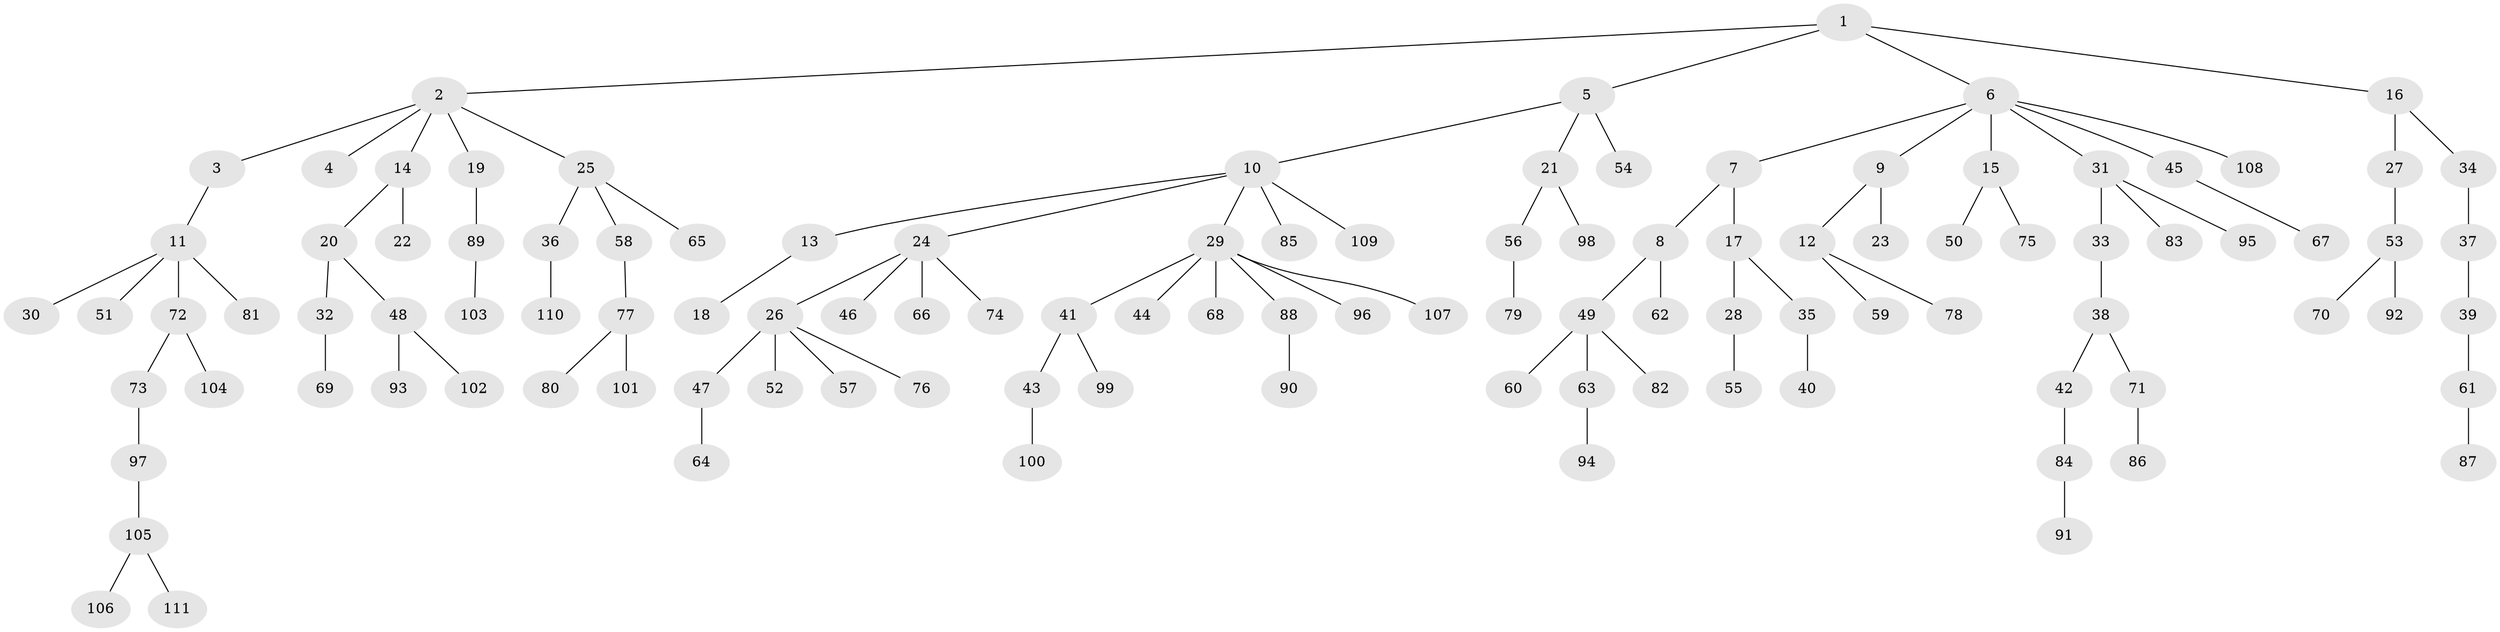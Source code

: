 // Generated by graph-tools (version 1.1) at 2025/26/03/09/25 03:26:31]
// undirected, 111 vertices, 110 edges
graph export_dot {
graph [start="1"]
  node [color=gray90,style=filled];
  1;
  2;
  3;
  4;
  5;
  6;
  7;
  8;
  9;
  10;
  11;
  12;
  13;
  14;
  15;
  16;
  17;
  18;
  19;
  20;
  21;
  22;
  23;
  24;
  25;
  26;
  27;
  28;
  29;
  30;
  31;
  32;
  33;
  34;
  35;
  36;
  37;
  38;
  39;
  40;
  41;
  42;
  43;
  44;
  45;
  46;
  47;
  48;
  49;
  50;
  51;
  52;
  53;
  54;
  55;
  56;
  57;
  58;
  59;
  60;
  61;
  62;
  63;
  64;
  65;
  66;
  67;
  68;
  69;
  70;
  71;
  72;
  73;
  74;
  75;
  76;
  77;
  78;
  79;
  80;
  81;
  82;
  83;
  84;
  85;
  86;
  87;
  88;
  89;
  90;
  91;
  92;
  93;
  94;
  95;
  96;
  97;
  98;
  99;
  100;
  101;
  102;
  103;
  104;
  105;
  106;
  107;
  108;
  109;
  110;
  111;
  1 -- 2;
  1 -- 5;
  1 -- 6;
  1 -- 16;
  2 -- 3;
  2 -- 4;
  2 -- 14;
  2 -- 19;
  2 -- 25;
  3 -- 11;
  5 -- 10;
  5 -- 21;
  5 -- 54;
  6 -- 7;
  6 -- 9;
  6 -- 15;
  6 -- 31;
  6 -- 45;
  6 -- 108;
  7 -- 8;
  7 -- 17;
  8 -- 49;
  8 -- 62;
  9 -- 12;
  9 -- 23;
  10 -- 13;
  10 -- 24;
  10 -- 29;
  10 -- 85;
  10 -- 109;
  11 -- 30;
  11 -- 51;
  11 -- 72;
  11 -- 81;
  12 -- 59;
  12 -- 78;
  13 -- 18;
  14 -- 20;
  14 -- 22;
  15 -- 50;
  15 -- 75;
  16 -- 27;
  16 -- 34;
  17 -- 28;
  17 -- 35;
  19 -- 89;
  20 -- 32;
  20 -- 48;
  21 -- 56;
  21 -- 98;
  24 -- 26;
  24 -- 46;
  24 -- 66;
  24 -- 74;
  25 -- 36;
  25 -- 58;
  25 -- 65;
  26 -- 47;
  26 -- 52;
  26 -- 57;
  26 -- 76;
  27 -- 53;
  28 -- 55;
  29 -- 41;
  29 -- 44;
  29 -- 68;
  29 -- 88;
  29 -- 96;
  29 -- 107;
  31 -- 33;
  31 -- 83;
  31 -- 95;
  32 -- 69;
  33 -- 38;
  34 -- 37;
  35 -- 40;
  36 -- 110;
  37 -- 39;
  38 -- 42;
  38 -- 71;
  39 -- 61;
  41 -- 43;
  41 -- 99;
  42 -- 84;
  43 -- 100;
  45 -- 67;
  47 -- 64;
  48 -- 93;
  48 -- 102;
  49 -- 60;
  49 -- 63;
  49 -- 82;
  53 -- 70;
  53 -- 92;
  56 -- 79;
  58 -- 77;
  61 -- 87;
  63 -- 94;
  71 -- 86;
  72 -- 73;
  72 -- 104;
  73 -- 97;
  77 -- 80;
  77 -- 101;
  84 -- 91;
  88 -- 90;
  89 -- 103;
  97 -- 105;
  105 -- 106;
  105 -- 111;
}
